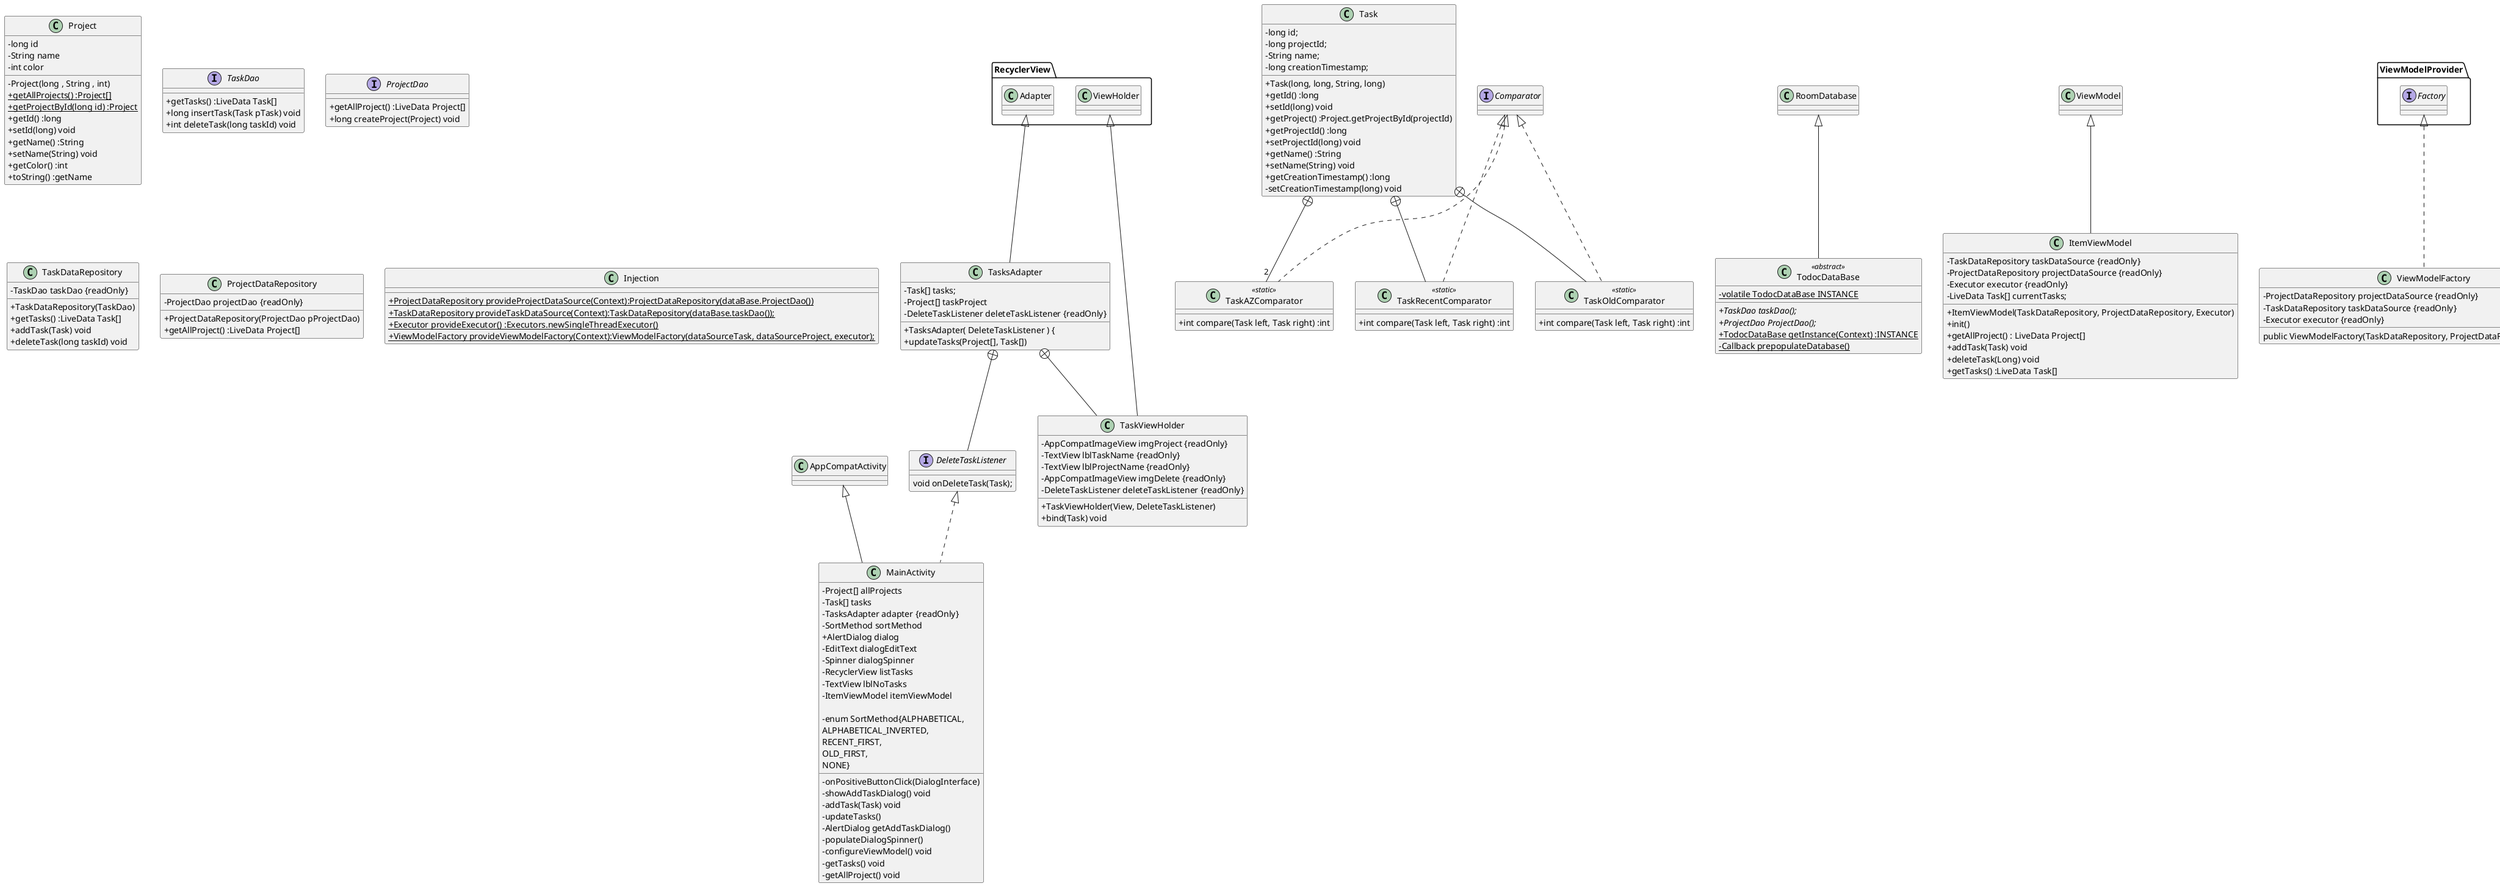 @startuml
skinparam classAttributeIconSize 0

class MainActivity extends AppCompatActivity implements DeleteTaskListener {

    - Project[] allProjects
    - Task[] tasks
    - TasksAdapter adapter {readOnly}
    - SortMethod sortMethod
    + AlertDialog dialog
    - EditText dialogEditText
    - Spinner dialogSpinner
    - RecyclerView listTasks
    - TextView lblNoTasks
    - ItemViewModel itemViewModel

    - onPositiveButtonClick(DialogInterface)
    - showAddTaskDialog() void
    - addTask(Task) void
    - updateTasks()
    - AlertDialog getAddTaskDialog()
    - populateDialogSpinner()
    - enum SortMethod{ALPHABETICAL,
                              ALPHABETICAL_INVERTED,
                              RECENT_FIRST,
                              OLD_FIRST,
                              NONE}
    - configureViewModel() void
    - getTasks() void
    - getAllProject() void
}


class Task {
    - long id;
    - long projectId;
    - String name;
    - long creationTimestamp;

    + Task(long, long, String, long)
    + getId() :long
    + setId(long) void
    + getProject() :Project.getProjectById(projectId)
    + getProjectId() :long
    + setProjectId(long) void
    + getName() :String
    + setName(String) void
    + getCreationTimestamp() :long
    - setCreationTimestamp(long) void
}

 class TaskAZComparator <<static>> implements Comparator {
        + int compare(Task left, Task right) :int
    }

class TaskRecentComparator <<static>> implements Comparator {
        + int compare(Task left, Task right) :int
    }

 class TaskOldComparator <<static>> implements Comparator{
        + int compare(Task left, Task right) :int
    }

Task +-- "2" TaskAZComparator
Task +-- TaskRecentComparator
Task +-- TaskOldComparator


class Project {
    -long id
    -String name
    -int color

    -Project(long , String , int)
    +{static} getAllProjects() :Project[]
    +{static} getProjectById(long id) :Project
    +getId() :long
    +setId(long) void
    +getName() :String
    +setName(String) void
    +getColor() :int
    +toString() :getName
    }

class TasksAdapter extends RecyclerView.Adapter{
        - Task[] tasks;
        - Project[] taskProject
        - DeleteTaskListener deleteTaskListener {readOnly}
        + TasksAdapter( DeleteTaskListener ) {
        + updateTasks(Project[], Task[])
}

class TaskViewHolder extends RecyclerView.ViewHolder {
        - AppCompatImageView imgProject {readOnly}
        - TextView lblTaskName {readOnly}
        - TextView lblProjectName {readOnly}
        - AppCompatImageView imgDelete {readOnly}
        - DeleteTaskListener deleteTaskListener {readOnly}
        + TaskViewHolder(View, DeleteTaskListener)
        + bind(Task) void
    }

interface DeleteTaskListener {
            void onDeleteTask(Task);
}


interface TaskDao{
+getTasks() :LiveData Task[]
+long insertTask(Task pTask) void
+int deleteTask(long taskId) void
}

interface ProjectDao {
+getAllProject() :LiveData Project[]
+long createProject(Project) void
}

class TodocDataBase <<abstract>>  extends RoomDatabase {
-{static} volatile TodocDataBase INSTANCE
+{abstract} TaskDao taskDao();
+{abstract} ProjectDao ProjectDao();
+{static} TodocDataBase getInstance(Context) :INSTANCE
-{static} Callback prepopulateDatabase()
}


class ItemViewModel extends ViewModel {
- TaskDataRepository taskDataSource {readOnly}
- ProjectDataRepository projectDataSource {readOnly}
- Executor executor {readOnly}
- LiveData Task[] currentTasks;
+ ItemViewModel(TaskDataRepository, ProjectDataRepository, Executor)
+ init()
+ getAllProject() : LiveData Project[]
+ addTask(Task) void
+ deleteTask(Long) void
+ getTasks() :LiveData Task[]
}

class TaskDataRepository {
    -TaskDao taskDao {readOnly}
    +TaskDataRepository(TaskDao)
    +getTasks() :LiveData Task[]
    + addTask(Task) void
    + deleteTask(long taskId) void
}

class ProjectDataRepository {
    - ProjectDao projectDao {readOnly}
    + ProjectDataRepository(ProjectDao pProjectDao)
    + getAllProject() :LiveData Project[]
}

class ViewModelFactory implements ViewModelProvider.Factory {
    - ProjectDataRepository projectDataSource {readOnly}
    - TaskDataRepository taskDataSource {readOnly}
    - Executor executor {readOnly}
    public ViewModelFactory(TaskDataRepository, ProjectDataRepository , Executor)
}

class Injection {
+ {static} ProjectDataRepository provideProjectDataSource(Context):ProjectDataRepository(dataBase.ProjectDao())
+ {static} TaskDataRepository provideTaskDataSource(Context):TaskDataRepository(dataBase.taskDao());
+ {static} Executor provideExecutor() :Executors.newSingleThreadExecutor()
+ {static} ViewModelFactory provideViewModelFactory(Context):ViewModelFactory(dataSourceTask, dataSourceProject, executor);
}



TasksAdapter +-- DeleteTaskListener
TasksAdapter +-- TaskViewHolder
@enduml